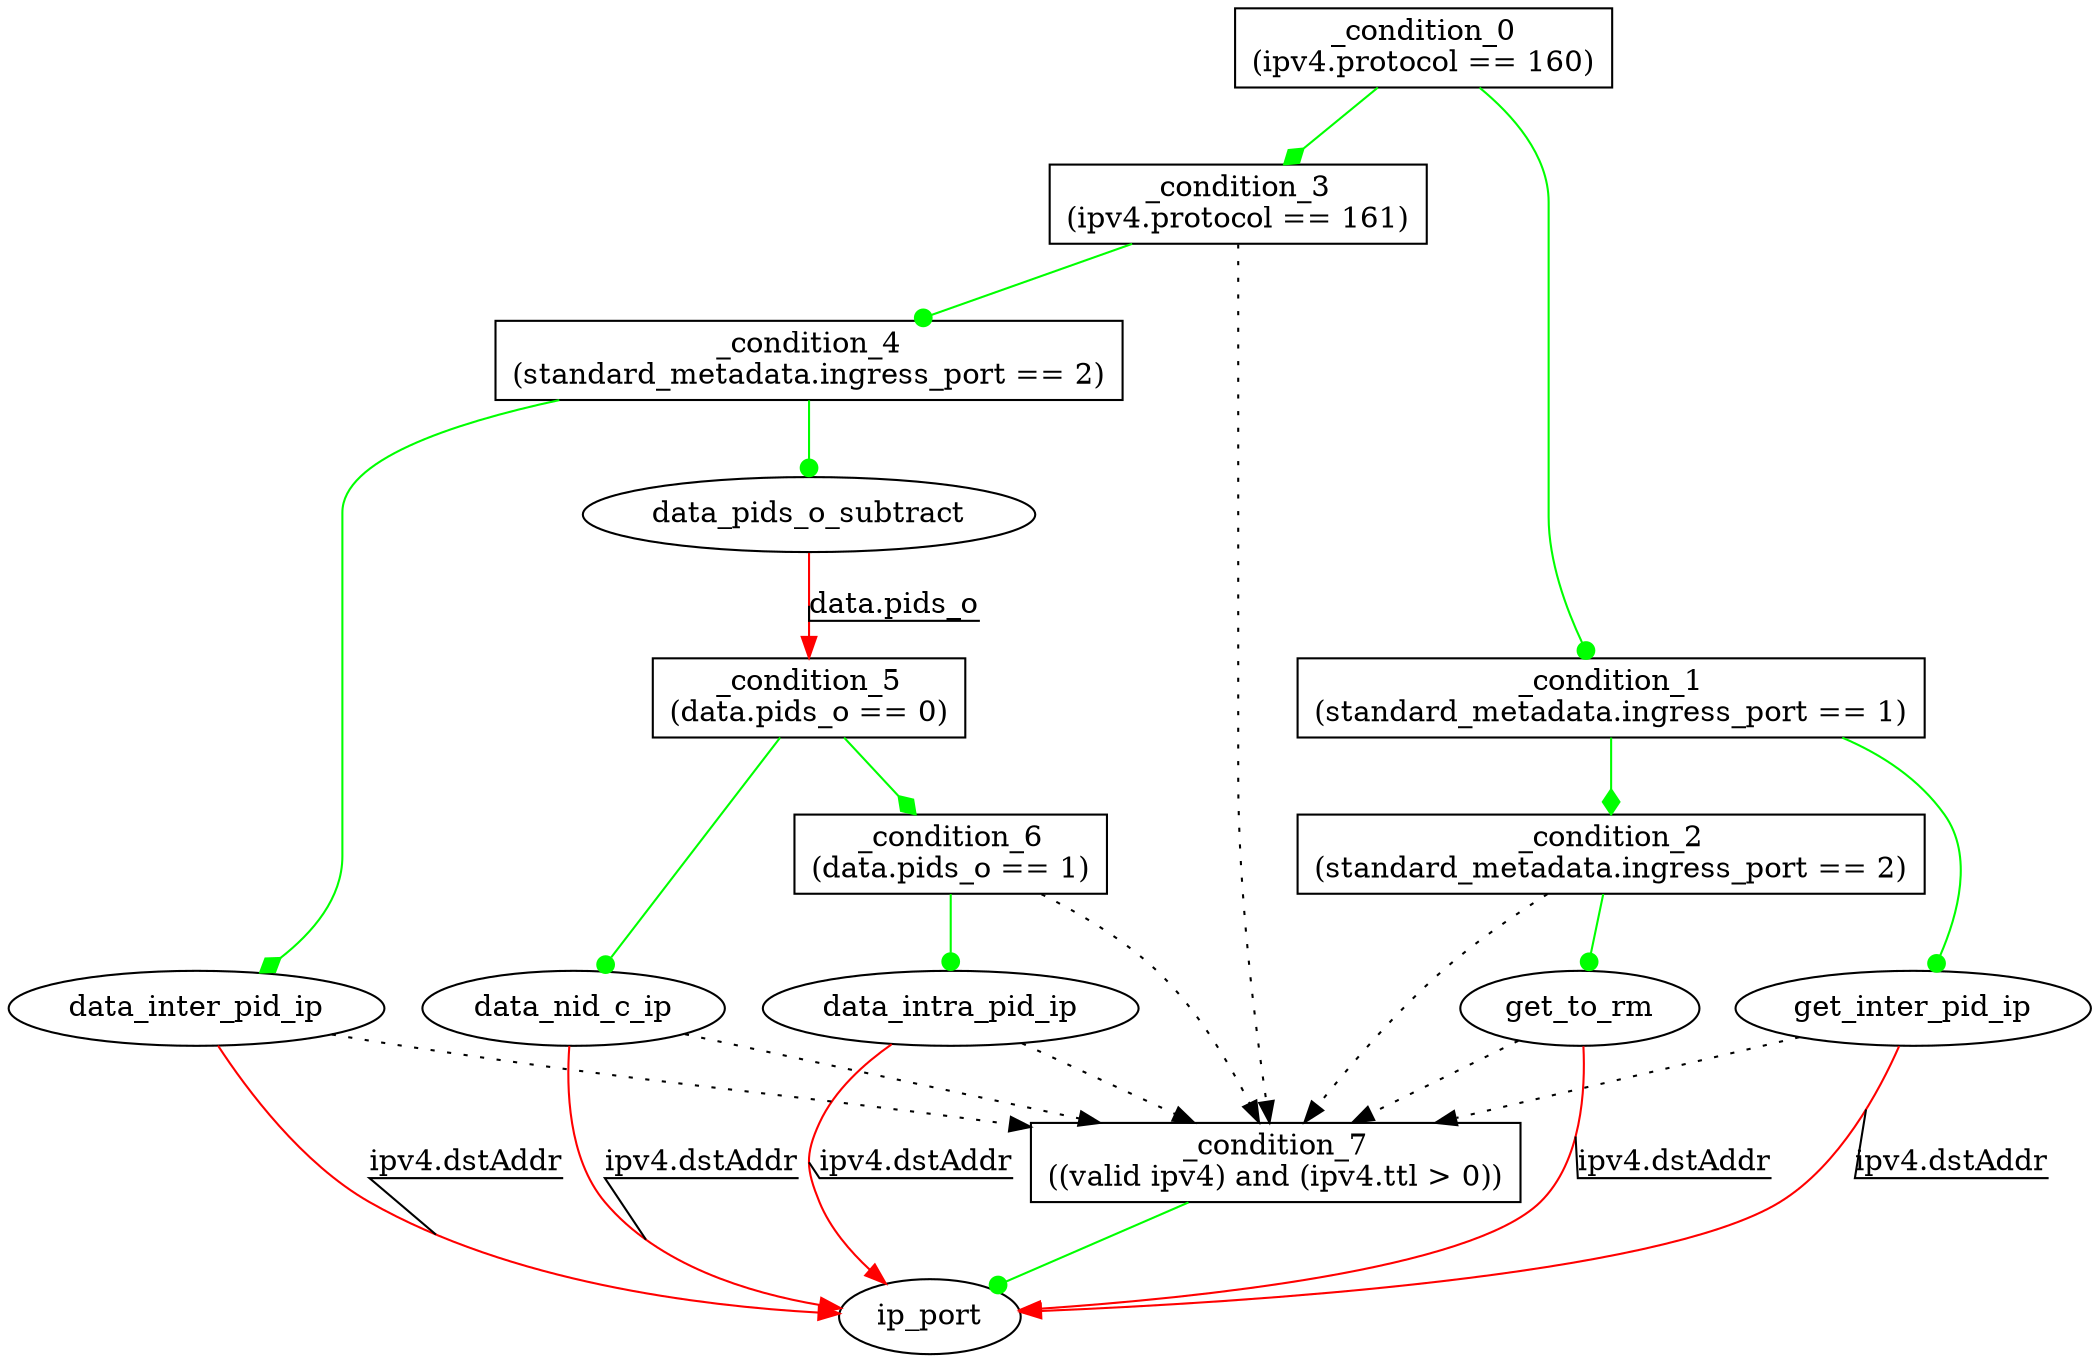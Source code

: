 digraph ingress {
_condition_6 [shape=box label="_condition_6\n(data.pids_o == 1)"];
_condition_7 [shape=box label="_condition_7\n((valid ipv4) and (ipv4.ttl > 0))"];
_condition_5 [shape=box label="_condition_5\n(data.pids_o == 0)"];
_condition_4 [shape=box label="_condition_4\n(standard_metadata.ingress_port == 2)"];
_condition_3 [shape=box label="_condition_3\n(ipv4.protocol == 161)"];
_condition_2 [shape=box label="_condition_2\n(standard_metadata.ingress_port == 2)"];
_condition_1 [shape=box label="_condition_1\n(standard_metadata.ingress_port == 1)"];
_condition_0 [shape=box label="_condition_0\n(ipv4.protocol == 160)"];
_condition_6 -> _condition_7 [style=dotted ];
_condition_6 -> data_intra_pid_ip [color=green label="" decorate=true arrowhead = dot];
get_inter_pid_ip -> _condition_7 [style=dotted ];
get_inter_pid_ip -> ip_port [color=red label="ipv4.dstAddr" decorate=true];
data_intra_pid_ip -> _condition_7 [style=dotted ];
data_intra_pid_ip -> ip_port [color=red label="ipv4.dstAddr" decorate=true];
data_pids_o_subtract -> _condition_5 [color=red label="data.pids_o" decorate=true];
_condition_7 -> ip_port [color=green label="" decorate=true arrowhead = dot];
get_to_rm -> _condition_7 [style=dotted ];
get_to_rm -> ip_port [color=red label="ipv4.dstAddr" decorate=true];
_condition_5 -> _condition_6 [color=green label="" decorate=true arrowhead = diamond];
_condition_5 -> data_nid_c_ip [color=green label="" decorate=true arrowhead = dot];
_condition_4 -> data_inter_pid_ip [color=green label="" decorate=true arrowhead = diamond];
_condition_4 -> data_pids_o_subtract [color=green label="" decorate=true arrowhead = dot];
_condition_3 -> _condition_7 [style=dotted ];
_condition_3 -> _condition_4 [color=green label="" decorate=true arrowhead = dot];
_condition_2 -> get_to_rm [color=green label="" decorate=true arrowhead = dot];
_condition_2 -> _condition_7 [style=dotted ];
_condition_1 -> _condition_2 [color=green label="" decorate=true arrowhead = diamond];
_condition_1 -> get_inter_pid_ip [color=green label="" decorate=true arrowhead = dot];
_condition_0 -> _condition_3 [color=green label="" decorate=true arrowhead = diamond];
_condition_0 -> _condition_1 [color=green label="" decorate=true arrowhead = dot];
data_nid_c_ip -> _condition_7 [style=dotted ];
data_nid_c_ip -> ip_port [color=red label="ipv4.dstAddr" decorate=true];
data_inter_pid_ip -> _condition_7 [style=dotted ];
data_inter_pid_ip -> ip_port [color=red label="ipv4.dstAddr" decorate=true];
}
